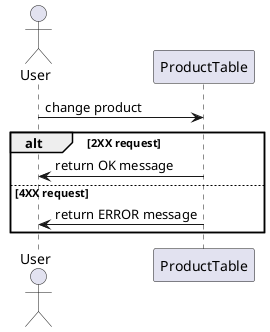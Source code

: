 @startuml changeProduct

actor User

User -> ProductTable : change product

alt 2XX request
    ProductTable -> User : return OK message
else 4XX request
    ProductTable -> User : return ERROR message
end

@enduml